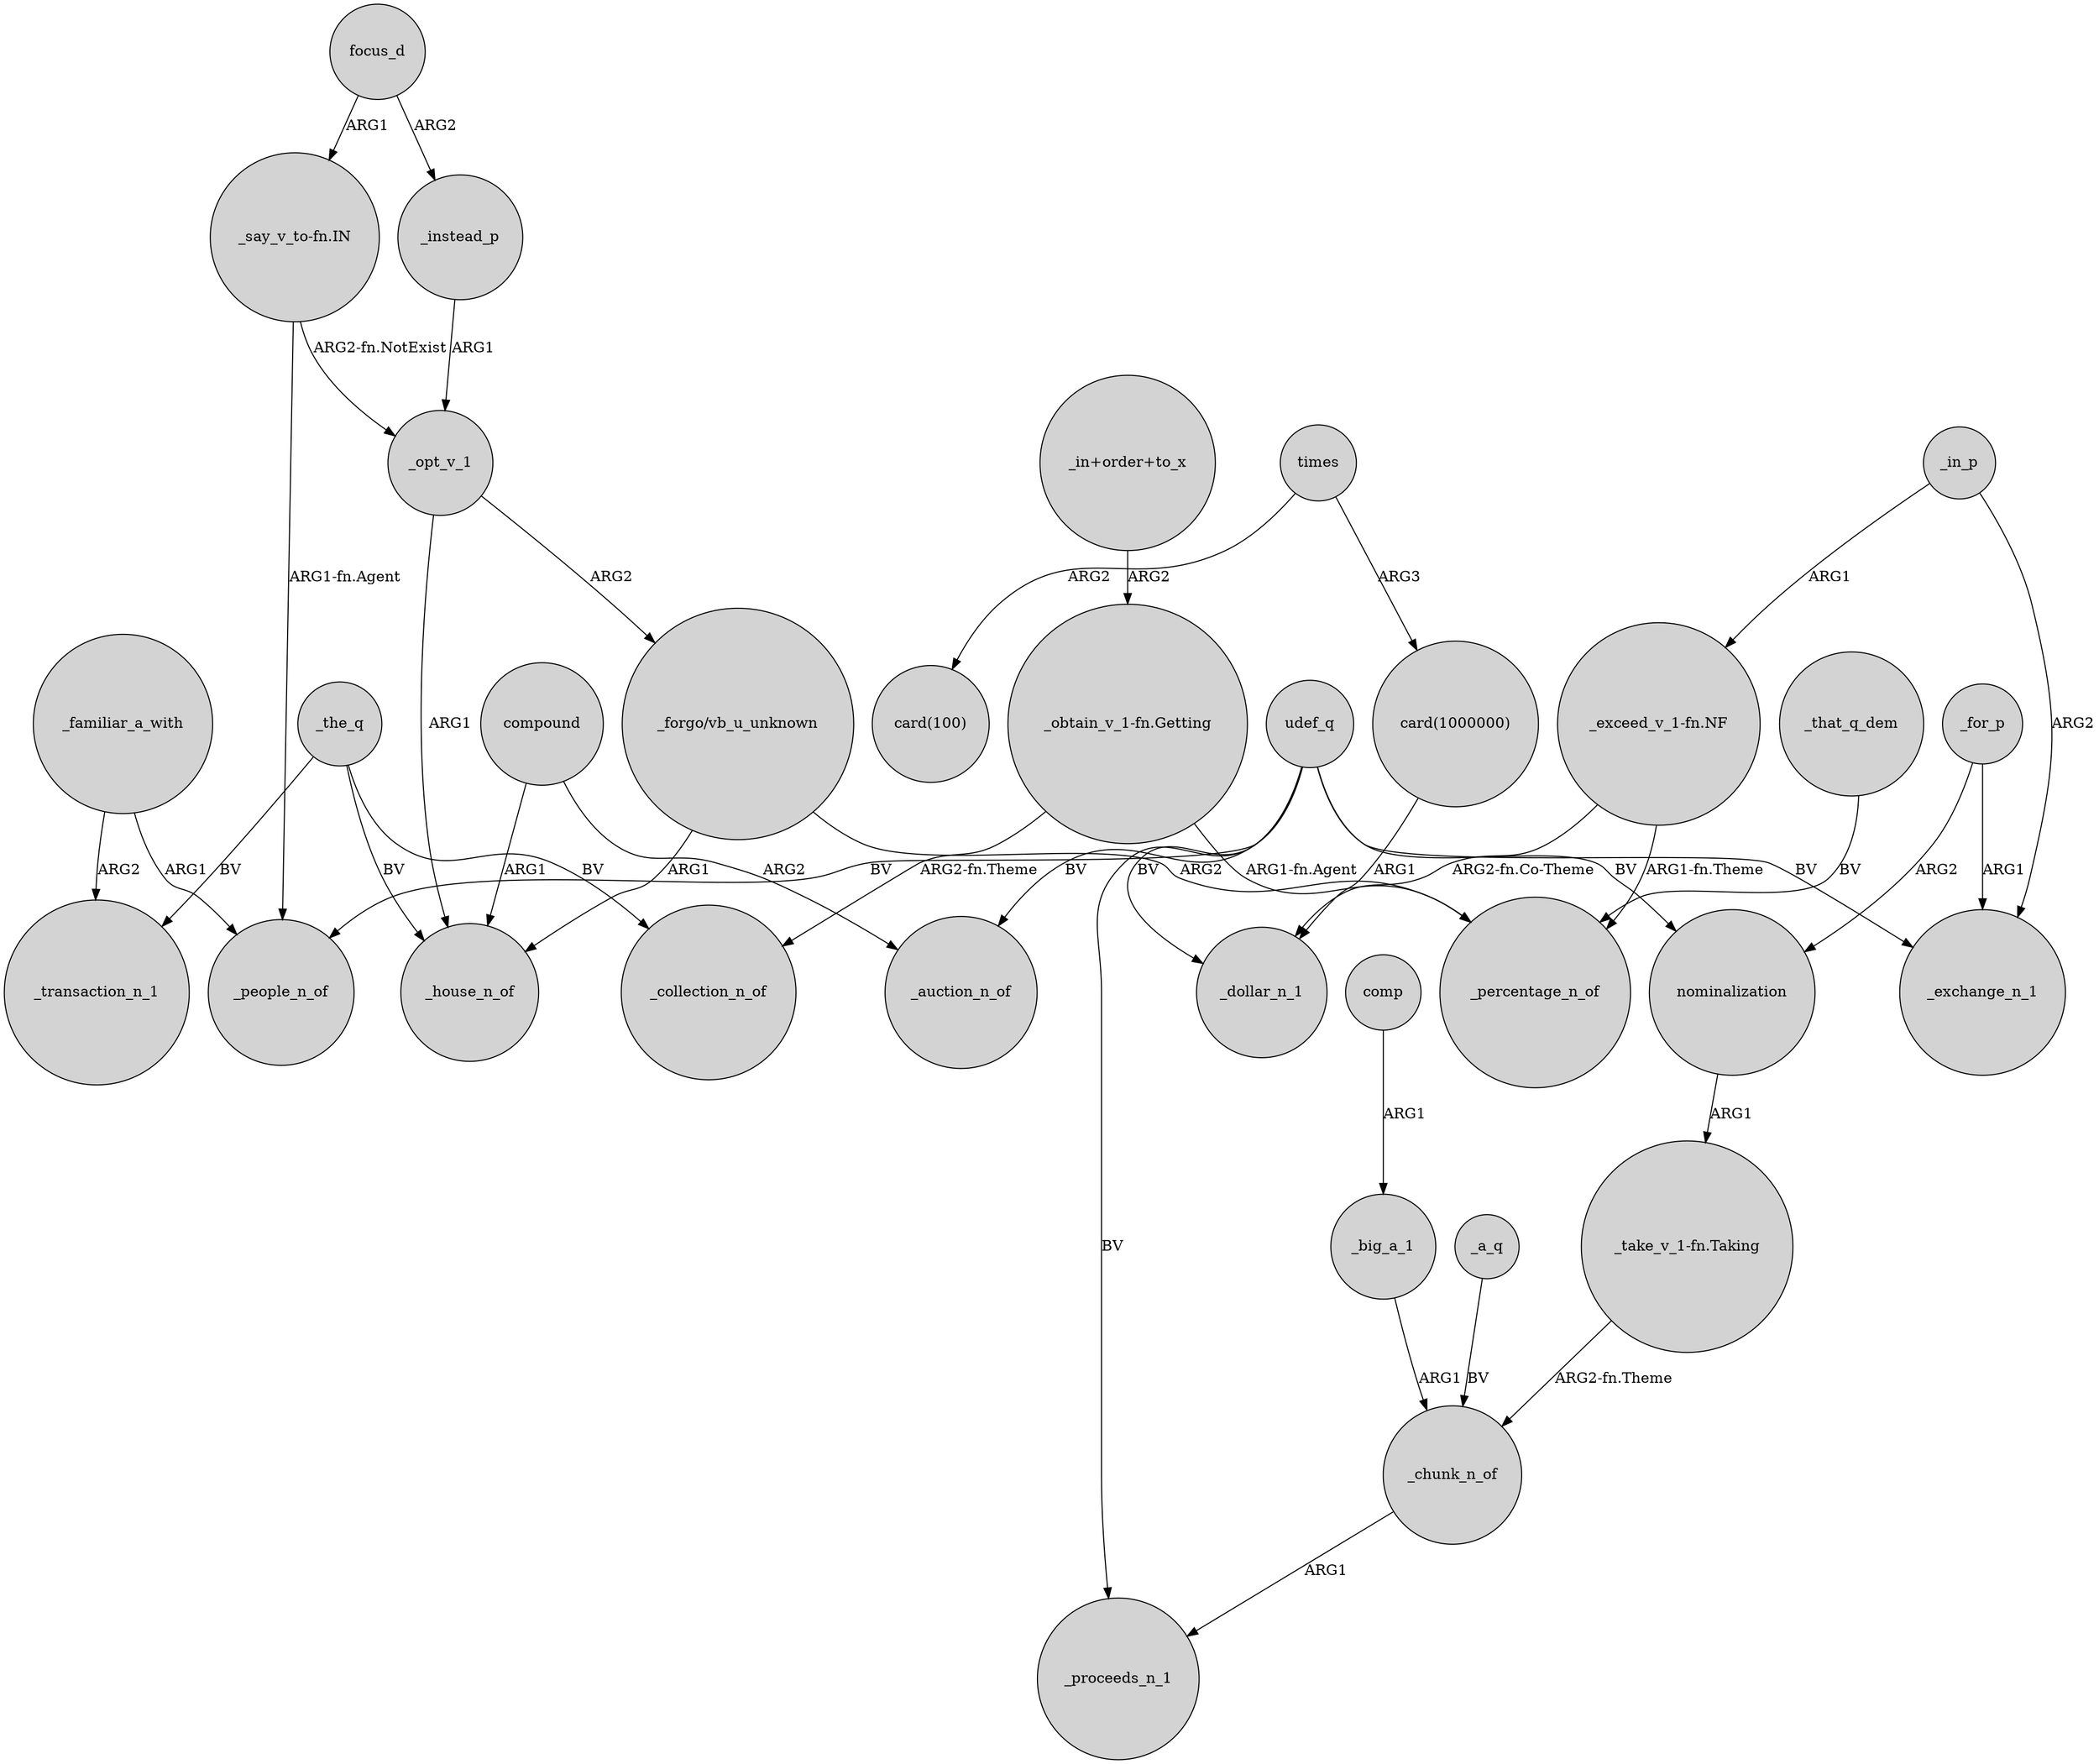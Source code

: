 digraph {
	node [shape=circle style=filled]
	"card(1000000)" -> _dollar_n_1 [label=ARG1]
	_the_q -> _house_n_of [label=BV]
	_opt_v_1 -> _house_n_of [label=ARG1]
	comp -> _big_a_1 [label=ARG1]
	times -> "card(100)" [label=ARG2]
	_instead_p -> _opt_v_1 [label=ARG1]
	_big_a_1 -> _chunk_n_of [label=ARG1]
	"_forgo/vb_u_unknown" -> _house_n_of [label=ARG1]
	_familiar_a_with -> _people_n_of [label=ARG1]
	_chunk_n_of -> _proceeds_n_1 [label=ARG1]
	_for_p -> nominalization [label=ARG2]
	"_take_v_1-fn.Taking" -> _chunk_n_of [label="ARG2-fn.Theme"]
	"_in+order+to_x" -> "_obtain_v_1-fn.Getting" [label=ARG2]
	compound -> _auction_n_of [label=ARG2]
	udef_q -> _auction_n_of [label=BV]
	_for_p -> _exchange_n_1 [label=ARG1]
	"_obtain_v_1-fn.Getting" -> _collection_n_of [label="ARG2-fn.Theme"]
	_that_q_dem -> _percentage_n_of [label=BV]
	focus_d -> "_say_v_to-fn.IN" [label=ARG1]
	udef_q -> _people_n_of [label=BV]
	"_say_v_to-fn.IN" -> _people_n_of [label="ARG1-fn.Agent"]
	compound -> _house_n_of [label=ARG1]
	times -> "card(1000000)" [label=ARG3]
	nominalization -> "_take_v_1-fn.Taking" [label=ARG1]
	"_obtain_v_1-fn.Getting" -> _percentage_n_of [label="ARG1-fn.Agent"]
	"_forgo/vb_u_unknown" -> _percentage_n_of [label=ARG2]
	_a_q -> _chunk_n_of [label=BV]
	udef_q -> nominalization [label=BV]
	_familiar_a_with -> _transaction_n_1 [label=ARG2]
	_the_q -> _collection_n_of [label=BV]
	udef_q -> _proceeds_n_1 [label=BV]
	_in_p -> _exchange_n_1 [label=ARG2]
	"_exceed_v_1-fn.NF" -> _percentage_n_of [label="ARG1-fn.Theme"]
	udef_q -> _exchange_n_1 [label=BV]
	_the_q -> _transaction_n_1 [label=BV]
	_opt_v_1 -> "_forgo/vb_u_unknown" [label=ARG2]
	_in_p -> "_exceed_v_1-fn.NF" [label=ARG1]
	"_exceed_v_1-fn.NF" -> _dollar_n_1 [label="ARG2-fn.Co-Theme"]
	"_say_v_to-fn.IN" -> _opt_v_1 [label="ARG2-fn.NotExist"]
	udef_q -> _dollar_n_1 [label=BV]
	focus_d -> _instead_p [label=ARG2]
}
